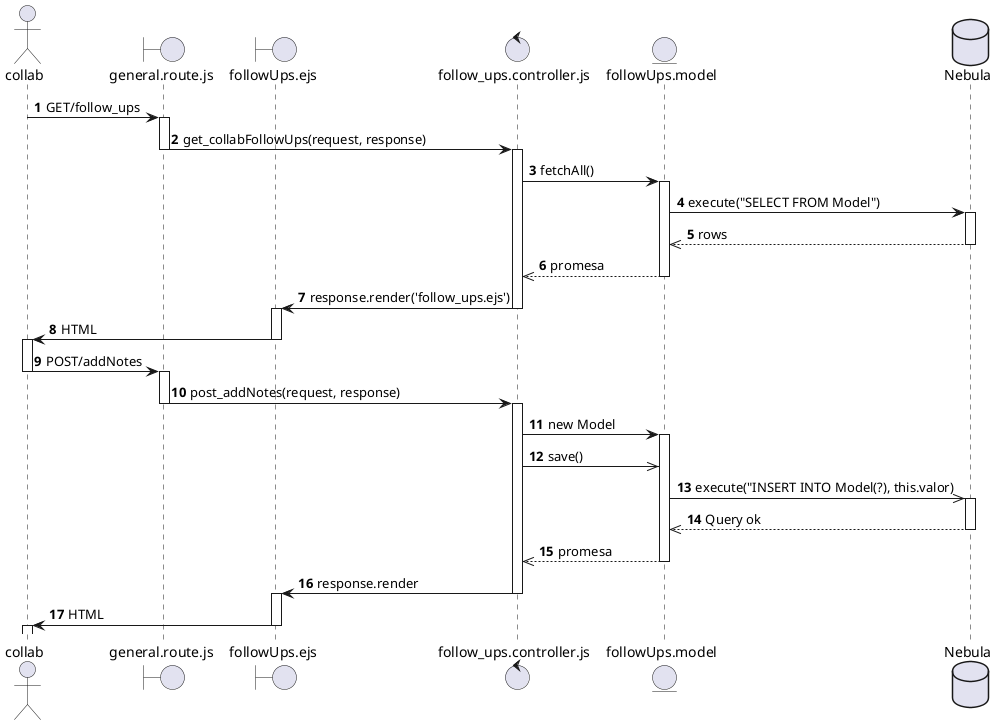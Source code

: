 @startuml REQ-12
autonumber
actor collab
boundary general.route.js as followUpsRoutes
boundary followUps.ejs as followUpsViews
control follow_ups.controller.js as followUpsController
entity followUps.model as followUpsModel
database Nebula as nebula

collab -> followUpsRoutes : GET/follow_ups
activate followUpsRoutes

followUpsRoutes -> followUpsController: get_collabFollowUps(request, response)
deactivate followUpsRoutes
activate followUpsController

followUpsController -> followUpsModel: fetchAll()
activate followUpsModel

followUpsModel -> nebula: execute("SELECT FROM Model")
activate nebula

nebula -->> followUpsModel: rows
deactivate nebula

followUpsModel -->> followUpsController: promesa
deactivate followUpsModel

followUpsController -> followUpsViews: response.render('follow_ups.ejs')
deactivate followUpsController
activate followUpsViews

followUpsViews -> collab: HTML
deactivate followUpsViews
activate collab

collab -> followUpsRoutes: POST/addNotes
deactivate collab
activate followUpsRoutes

followUpsRoutes -> followUpsController: post_addNotes(request, response)
deactivate followUpsRoutes
activate followUpsController

followUpsController -> followUpsModel: new Model
activate followUpsModel

followUpsController ->> followUpsModel: save()

followUpsModel ->> nebula: execute("INSERT INTO Model(?), this.valor)
activate nebula

nebula -->> followUpsModel: Query ok
deactivate nebula

followUpsModel -->> followUpsController: promesa
deactivate followUpsModel

followUpsController -> followUpsViews: response.render
deactivate followUpsController
activate followUpsViews

followUpsViews -> collab: HTML
deactivate followUpsViews
activate collab
deactivate collab

@enduml